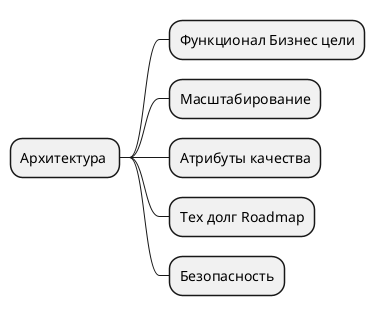 @startmindmap (id=arch)

* Архитектура 
	* Функционал Бизнес цели
	* Масштабирование
	* Атрибуты качества
	* Тех долг Roadmap
	* Безопасность
		
@endmindmap

@startmindmap (id=arch.ability)

* Атрибуты качества
	* Доступность Availability
		* Наблюдаемость Observability
		* Изоляция сбоев
	* Поддерживаемость
	* Надежность
		* Отказоустойчивость Fault Tolerance
		* Стабильность Resilience
	* Производительность Permormance \n Быстродействие

@endmindmap
